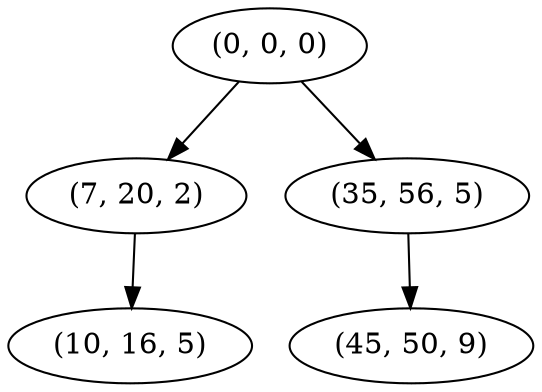 digraph tree {
    "(0, 0, 0)";
    "(7, 20, 2)";
    "(10, 16, 5)";
    "(35, 56, 5)";
    "(45, 50, 9)";
    "(0, 0, 0)" -> "(7, 20, 2)";
    "(0, 0, 0)" -> "(35, 56, 5)";
    "(7, 20, 2)" -> "(10, 16, 5)";
    "(35, 56, 5)" -> "(45, 50, 9)";
}
